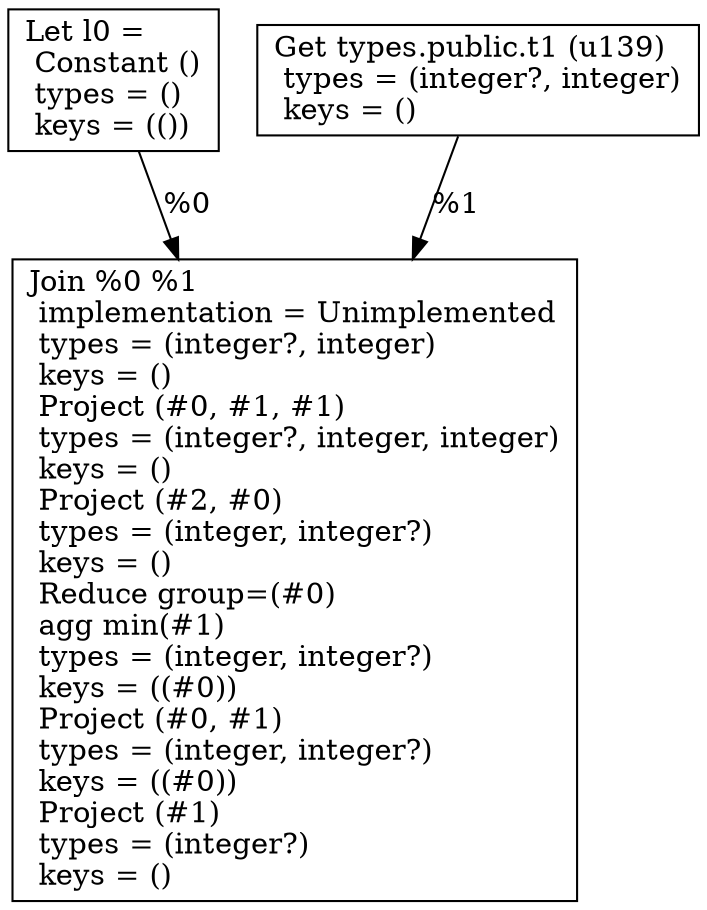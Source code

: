 digraph G {
    node0 [shape = record, label="Let l0 =\l Constant ()\l  types = ()\l  keys = (())\l"]
    node1 [shape = record, label=" Get types.public.t1 (u139)\l  types = (integer?, integer)\l  keys = ()\l"]
    node2 [shape = record, label=" Join %0 %1\l  implementation = Unimplemented\l  types = (integer?, integer)\l  keys = ()\l Project (#0, #1, #1)\l  types = (integer?, integer, integer)\l  keys = ()\l Project (#2, #0)\l  types = (integer, integer?)\l  keys = ()\l Reduce group=(#0)\l  agg min(#1)\l  types = (integer, integer?)\l  keys = ((#0))\l Project (#0, #1)\l  types = (integer, integer?)\l  keys = ((#0))\l Project (#1)\l  types = (integer?)\l  keys = ()\l"]
    node0 -> node2 [label = "%0\l"]
    node1 -> node2 [label = "%1\l"]
}
